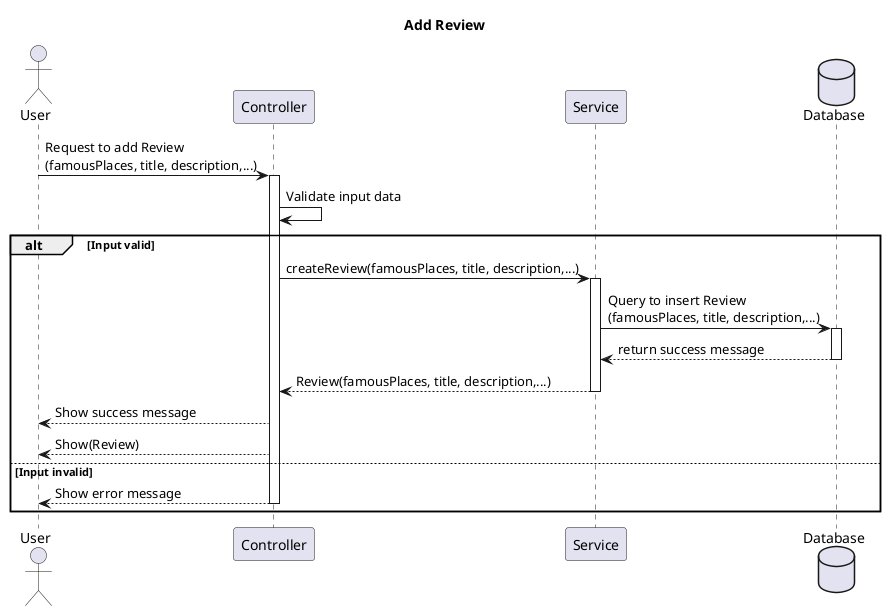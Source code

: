 @startuml
title Add Review
actor User as u
participant Controller as ctrl
participant Service as sv
database Database as db 

u -> ctrl: Request to add Review \n(famousPlaces, title, description,...)
activate ctrl
ctrl -> ctrl: Validate input data
alt Input valid
    ctrl -> sv: createReview(famousPlaces, title, description,...)
    activate sv
    sv -> db: Query to insert Review\n(famousPlaces, title, description,...)
    activate db
    db --> sv: return success message
    deactivate db
    sv --> ctrl: Review(famousPlaces, title, description,...)
    deactivate sv
    ctrl --> u: Show success message
    ctrl-->u: Show(Review)
else Input invalid
    ctrl --> u: Show error message
    deactivate ctrl
end
@enduml